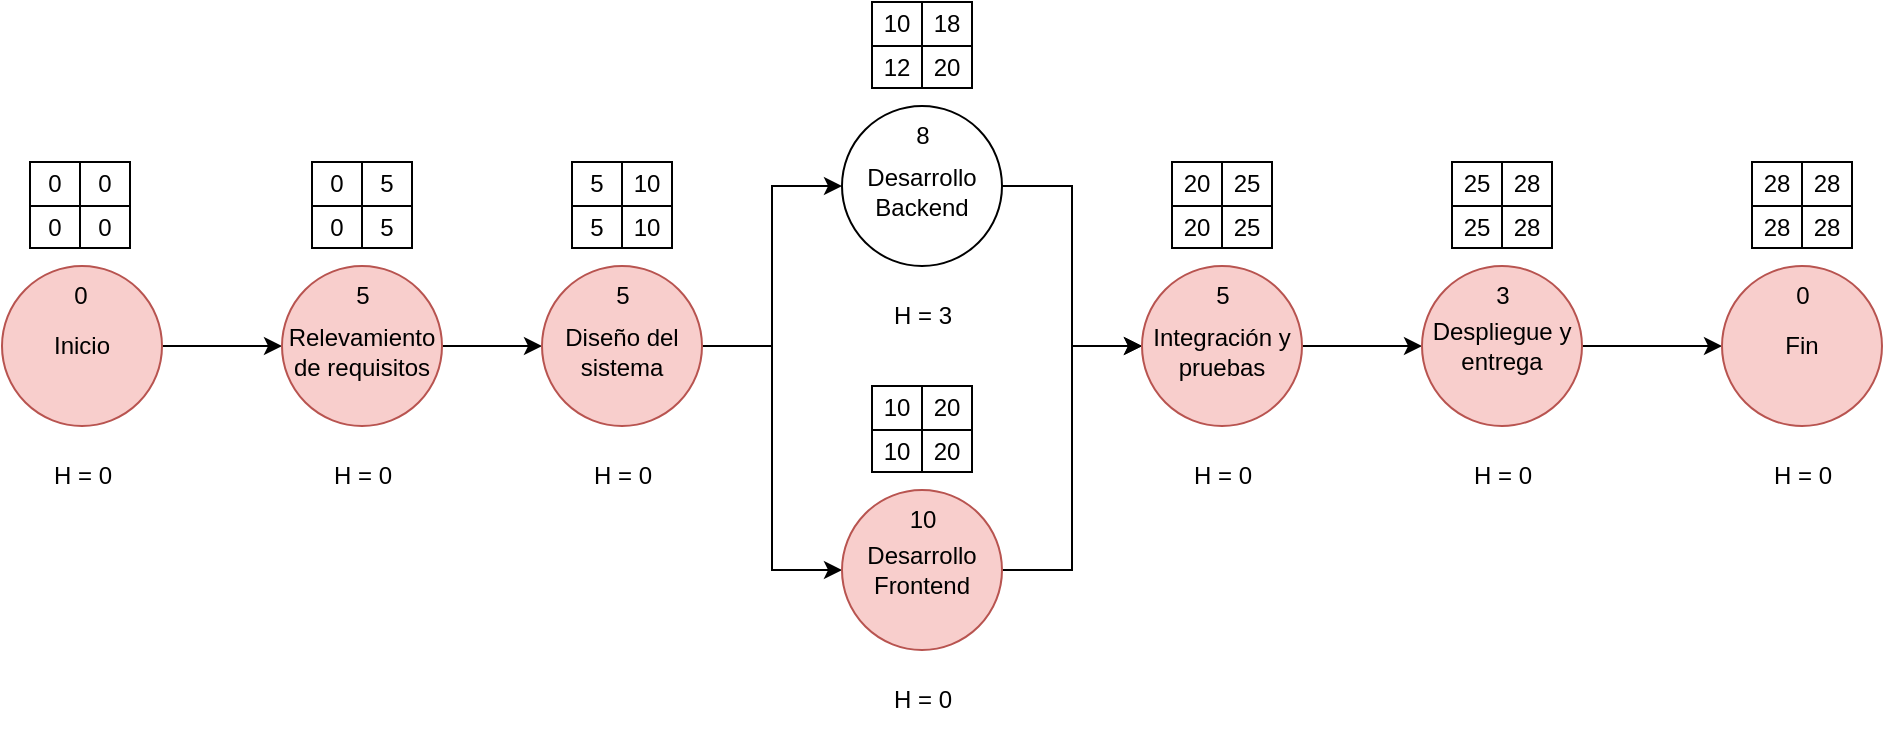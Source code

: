 <mxfile version="26.1.3">
  <diagram name="Página-1" id="-tOhjyL_yJZGno2pPbbm">
    <mxGraphModel dx="996" dy="565" grid="1" gridSize="10" guides="1" tooltips="1" connect="1" arrows="1" fold="1" page="1" pageScale="1" pageWidth="827" pageHeight="1169" math="0" shadow="0">
      <root>
        <mxCell id="0" />
        <mxCell id="1" parent="0" />
        <mxCell id="n-o4Zo6kkMExwMwv6lTT-141" style="edgeStyle=orthogonalEdgeStyle;rounded=0;orthogonalLoop=1;jettySize=auto;html=1;entryX=0;entryY=0.5;entryDx=0;entryDy=0;" edge="1" parent="1" source="n-o4Zo6kkMExwMwv6lTT-1" target="n-o4Zo6kkMExwMwv6lTT-2">
          <mxGeometry relative="1" as="geometry" />
        </mxCell>
        <mxCell id="n-o4Zo6kkMExwMwv6lTT-1" value="Inicio" style="ellipse;whiteSpace=wrap;html=1;aspect=fixed;fillColor=#f8cecc;strokeColor=#b85450;" vertex="1" parent="1">
          <mxGeometry x="80" y="200" width="80" height="80" as="geometry" />
        </mxCell>
        <mxCell id="n-o4Zo6kkMExwMwv6lTT-142" style="edgeStyle=orthogonalEdgeStyle;rounded=0;orthogonalLoop=1;jettySize=auto;html=1;" edge="1" parent="1" source="n-o4Zo6kkMExwMwv6lTT-2" target="n-o4Zo6kkMExwMwv6lTT-72">
          <mxGeometry relative="1" as="geometry" />
        </mxCell>
        <mxCell id="n-o4Zo6kkMExwMwv6lTT-2" value="&lt;table&gt;&lt;tbody&gt;&lt;tr&gt;&lt;td data-col-size=&quot;sm&quot; data-end=&quot;680&quot; data-start=&quot;675&quot;&gt;&lt;/td&gt;&lt;/tr&gt;&lt;/tbody&gt;&lt;/table&gt;&lt;table&gt;&lt;tbody&gt;&lt;tr&gt;&lt;td data-col-size=&quot;sm&quot; data-end=&quot;727&quot; data-start=&quot;680&quot;&gt;Relevamiento de requisitos&lt;/td&gt;&lt;/tr&gt;&lt;/tbody&gt;&lt;/table&gt;" style="ellipse;whiteSpace=wrap;html=1;aspect=fixed;fillColor=#f8cecc;strokeColor=#b85450;" vertex="1" parent="1">
          <mxGeometry x="220" y="200" width="80" height="80" as="geometry" />
        </mxCell>
        <mxCell id="n-o4Zo6kkMExwMwv6lTT-48" value="" style="childLayout=tableLayout;recursiveResize=0;shadow=0;fillColor=none;" vertex="1" parent="1">
          <mxGeometry x="94" y="148" width="50" height="43" as="geometry" />
        </mxCell>
        <mxCell id="n-o4Zo6kkMExwMwv6lTT-49" value="" style="shape=tableRow;horizontal=0;startSize=0;swimlaneHead=0;swimlaneBody=0;top=0;left=0;bottom=0;right=0;dropTarget=0;collapsible=0;recursiveResize=0;expand=0;fontStyle=0;fillColor=none;strokeColor=inherit;" vertex="1" parent="n-o4Zo6kkMExwMwv6lTT-48">
          <mxGeometry width="50" height="22" as="geometry" />
        </mxCell>
        <mxCell id="n-o4Zo6kkMExwMwv6lTT-50" value="0" style="connectable=0;recursiveResize=0;strokeColor=inherit;fillColor=none;align=center;whiteSpace=wrap;html=1;" vertex="1" parent="n-o4Zo6kkMExwMwv6lTT-49">
          <mxGeometry width="25" height="22" as="geometry">
            <mxRectangle width="25" height="22" as="alternateBounds" />
          </mxGeometry>
        </mxCell>
        <mxCell id="n-o4Zo6kkMExwMwv6lTT-51" value="0" style="connectable=0;recursiveResize=0;strokeColor=inherit;fillColor=none;align=center;whiteSpace=wrap;html=1;" vertex="1" parent="n-o4Zo6kkMExwMwv6lTT-49">
          <mxGeometry x="25" width="25" height="22" as="geometry">
            <mxRectangle width="25" height="22" as="alternateBounds" />
          </mxGeometry>
        </mxCell>
        <mxCell id="n-o4Zo6kkMExwMwv6lTT-53" style="shape=tableRow;horizontal=0;startSize=0;swimlaneHead=0;swimlaneBody=0;top=0;left=0;bottom=0;right=0;dropTarget=0;collapsible=0;recursiveResize=0;expand=0;fontStyle=0;fillColor=none;strokeColor=inherit;" vertex="1" parent="n-o4Zo6kkMExwMwv6lTT-48">
          <mxGeometry y="22" width="50" height="21" as="geometry" />
        </mxCell>
        <mxCell id="n-o4Zo6kkMExwMwv6lTT-54" value="0" style="connectable=0;recursiveResize=0;strokeColor=inherit;fillColor=none;align=center;whiteSpace=wrap;html=1;" vertex="1" parent="n-o4Zo6kkMExwMwv6lTT-53">
          <mxGeometry width="25" height="21" as="geometry">
            <mxRectangle width="25" height="21" as="alternateBounds" />
          </mxGeometry>
        </mxCell>
        <mxCell id="n-o4Zo6kkMExwMwv6lTT-55" value="0" style="connectable=0;recursiveResize=0;strokeColor=inherit;fillColor=none;align=center;whiteSpace=wrap;html=1;" vertex="1" parent="n-o4Zo6kkMExwMwv6lTT-53">
          <mxGeometry x="25" width="25" height="21" as="geometry">
            <mxRectangle width="25" height="21" as="alternateBounds" />
          </mxGeometry>
        </mxCell>
        <mxCell id="n-o4Zo6kkMExwMwv6lTT-65" value="" style="childLayout=tableLayout;recursiveResize=0;shadow=0;fillColor=none;" vertex="1" parent="1">
          <mxGeometry x="235" y="148" width="50" height="43" as="geometry" />
        </mxCell>
        <mxCell id="n-o4Zo6kkMExwMwv6lTT-66" value="" style="shape=tableRow;horizontal=0;startSize=0;swimlaneHead=0;swimlaneBody=0;top=0;left=0;bottom=0;right=0;dropTarget=0;collapsible=0;recursiveResize=0;expand=0;fontStyle=0;fillColor=none;strokeColor=inherit;" vertex="1" parent="n-o4Zo6kkMExwMwv6lTT-65">
          <mxGeometry width="50" height="22" as="geometry" />
        </mxCell>
        <mxCell id="n-o4Zo6kkMExwMwv6lTT-67" value="0" style="connectable=0;recursiveResize=0;strokeColor=inherit;fillColor=none;align=center;whiteSpace=wrap;html=1;" vertex="1" parent="n-o4Zo6kkMExwMwv6lTT-66">
          <mxGeometry width="25" height="22" as="geometry">
            <mxRectangle width="25" height="22" as="alternateBounds" />
          </mxGeometry>
        </mxCell>
        <mxCell id="n-o4Zo6kkMExwMwv6lTT-68" value="5" style="connectable=0;recursiveResize=0;strokeColor=inherit;fillColor=none;align=center;whiteSpace=wrap;html=1;" vertex="1" parent="n-o4Zo6kkMExwMwv6lTT-66">
          <mxGeometry x="25" width="25" height="22" as="geometry">
            <mxRectangle width="25" height="22" as="alternateBounds" />
          </mxGeometry>
        </mxCell>
        <mxCell id="n-o4Zo6kkMExwMwv6lTT-69" style="shape=tableRow;horizontal=0;startSize=0;swimlaneHead=0;swimlaneBody=0;top=0;left=0;bottom=0;right=0;dropTarget=0;collapsible=0;recursiveResize=0;expand=0;fontStyle=0;fillColor=none;strokeColor=inherit;" vertex="1" parent="n-o4Zo6kkMExwMwv6lTT-65">
          <mxGeometry y="22" width="50" height="21" as="geometry" />
        </mxCell>
        <mxCell id="n-o4Zo6kkMExwMwv6lTT-70" value="0" style="connectable=0;recursiveResize=0;strokeColor=inherit;fillColor=none;align=center;whiteSpace=wrap;html=1;" vertex="1" parent="n-o4Zo6kkMExwMwv6lTT-69">
          <mxGeometry width="25" height="21" as="geometry">
            <mxRectangle width="25" height="21" as="alternateBounds" />
          </mxGeometry>
        </mxCell>
        <mxCell id="n-o4Zo6kkMExwMwv6lTT-71" value="5" style="connectable=0;recursiveResize=0;strokeColor=inherit;fillColor=none;align=center;whiteSpace=wrap;html=1;" vertex="1" parent="n-o4Zo6kkMExwMwv6lTT-69">
          <mxGeometry x="25" width="25" height="21" as="geometry">
            <mxRectangle width="25" height="21" as="alternateBounds" />
          </mxGeometry>
        </mxCell>
        <mxCell id="n-o4Zo6kkMExwMwv6lTT-143" style="edgeStyle=orthogonalEdgeStyle;rounded=0;orthogonalLoop=1;jettySize=auto;html=1;" edge="1" parent="1" source="n-o4Zo6kkMExwMwv6lTT-72" target="n-o4Zo6kkMExwMwv6lTT-87">
          <mxGeometry relative="1" as="geometry" />
        </mxCell>
        <mxCell id="n-o4Zo6kkMExwMwv6lTT-144" style="edgeStyle=orthogonalEdgeStyle;rounded=0;orthogonalLoop=1;jettySize=auto;html=1;entryX=0;entryY=0.5;entryDx=0;entryDy=0;" edge="1" parent="1" source="n-o4Zo6kkMExwMwv6lTT-72" target="n-o4Zo6kkMExwMwv6lTT-97">
          <mxGeometry relative="1" as="geometry" />
        </mxCell>
        <mxCell id="n-o4Zo6kkMExwMwv6lTT-72" value="&lt;table&gt;&lt;tbody&gt;&lt;tr&gt;&lt;td data-col-size=&quot;sm&quot; data-end=&quot;784&quot; data-start=&quot;779&quot;&gt;&lt;/td&gt;&lt;/tr&gt;&lt;/tbody&gt;&lt;/table&gt;&lt;table&gt;&lt;tbody&gt;&lt;tr&gt;&lt;td data-col-size=&quot;sm&quot; data-end=&quot;831&quot; data-start=&quot;784&quot;&gt;Diseño del sistema&lt;/td&gt;&lt;/tr&gt;&lt;/tbody&gt;&lt;/table&gt;" style="ellipse;whiteSpace=wrap;html=1;aspect=fixed;fillColor=#f8cecc;strokeColor=#b85450;" vertex="1" parent="1">
          <mxGeometry x="350" y="200" width="80" height="80" as="geometry" />
        </mxCell>
        <mxCell id="n-o4Zo6kkMExwMwv6lTT-73" value="" style="childLayout=tableLayout;recursiveResize=0;shadow=0;fillColor=none;" vertex="1" parent="1">
          <mxGeometry x="365" y="148" width="50" height="43" as="geometry" />
        </mxCell>
        <mxCell id="n-o4Zo6kkMExwMwv6lTT-74" value="" style="shape=tableRow;horizontal=0;startSize=0;swimlaneHead=0;swimlaneBody=0;top=0;left=0;bottom=0;right=0;dropTarget=0;collapsible=0;recursiveResize=0;expand=0;fontStyle=0;fillColor=none;strokeColor=inherit;" vertex="1" parent="n-o4Zo6kkMExwMwv6lTT-73">
          <mxGeometry width="50" height="22" as="geometry" />
        </mxCell>
        <mxCell id="n-o4Zo6kkMExwMwv6lTT-75" value="5" style="connectable=0;recursiveResize=0;strokeColor=inherit;fillColor=none;align=center;whiteSpace=wrap;html=1;" vertex="1" parent="n-o4Zo6kkMExwMwv6lTT-74">
          <mxGeometry width="25" height="22" as="geometry">
            <mxRectangle width="25" height="22" as="alternateBounds" />
          </mxGeometry>
        </mxCell>
        <mxCell id="n-o4Zo6kkMExwMwv6lTT-76" value="10" style="connectable=0;recursiveResize=0;strokeColor=inherit;fillColor=none;align=center;whiteSpace=wrap;html=1;" vertex="1" parent="n-o4Zo6kkMExwMwv6lTT-74">
          <mxGeometry x="25" width="25" height="22" as="geometry">
            <mxRectangle width="25" height="22" as="alternateBounds" />
          </mxGeometry>
        </mxCell>
        <mxCell id="n-o4Zo6kkMExwMwv6lTT-77" style="shape=tableRow;horizontal=0;startSize=0;swimlaneHead=0;swimlaneBody=0;top=0;left=0;bottom=0;right=0;dropTarget=0;collapsible=0;recursiveResize=0;expand=0;fontStyle=0;fillColor=none;strokeColor=inherit;" vertex="1" parent="n-o4Zo6kkMExwMwv6lTT-73">
          <mxGeometry y="22" width="50" height="21" as="geometry" />
        </mxCell>
        <mxCell id="n-o4Zo6kkMExwMwv6lTT-78" value="5" style="connectable=0;recursiveResize=0;strokeColor=inherit;fillColor=none;align=center;whiteSpace=wrap;html=1;" vertex="1" parent="n-o4Zo6kkMExwMwv6lTT-77">
          <mxGeometry width="25" height="21" as="geometry">
            <mxRectangle width="25" height="21" as="alternateBounds" />
          </mxGeometry>
        </mxCell>
        <mxCell id="n-o4Zo6kkMExwMwv6lTT-79" value="10" style="connectable=0;recursiveResize=0;strokeColor=inherit;fillColor=none;align=center;whiteSpace=wrap;html=1;" vertex="1" parent="n-o4Zo6kkMExwMwv6lTT-77">
          <mxGeometry x="25" width="25" height="21" as="geometry">
            <mxRectangle width="25" height="21" as="alternateBounds" />
          </mxGeometry>
        </mxCell>
        <mxCell id="n-o4Zo6kkMExwMwv6lTT-80" value="0" style="text;html=1;align=center;verticalAlign=middle;resizable=0;points=[];autosize=1;strokeColor=none;fillColor=none;" vertex="1" parent="1">
          <mxGeometry x="104" y="200" width="30" height="30" as="geometry" />
        </mxCell>
        <mxCell id="n-o4Zo6kkMExwMwv6lTT-81" value="5" style="text;html=1;align=center;verticalAlign=middle;resizable=0;points=[];autosize=1;strokeColor=none;fillColor=none;" vertex="1" parent="1">
          <mxGeometry x="245" y="200" width="30" height="30" as="geometry" />
        </mxCell>
        <mxCell id="n-o4Zo6kkMExwMwv6lTT-82" value="5" style="text;html=1;align=center;verticalAlign=middle;resizable=0;points=[];autosize=1;strokeColor=none;fillColor=none;" vertex="1" parent="1">
          <mxGeometry x="375" y="200" width="30" height="30" as="geometry" />
        </mxCell>
        <mxCell id="n-o4Zo6kkMExwMwv6lTT-84" value="H = 0" style="text;html=1;align=center;verticalAlign=middle;resizable=0;points=[];autosize=1;strokeColor=none;fillColor=none;" vertex="1" parent="1">
          <mxGeometry x="95" y="290" width="50" height="30" as="geometry" />
        </mxCell>
        <mxCell id="n-o4Zo6kkMExwMwv6lTT-85" value="H = 0" style="text;html=1;align=center;verticalAlign=middle;resizable=0;points=[];autosize=1;strokeColor=none;fillColor=none;" vertex="1" parent="1">
          <mxGeometry x="365" y="290" width="50" height="30" as="geometry" />
        </mxCell>
        <mxCell id="n-o4Zo6kkMExwMwv6lTT-86" value="H = 0" style="text;html=1;align=center;verticalAlign=middle;resizable=0;points=[];autosize=1;strokeColor=none;fillColor=none;" vertex="1" parent="1">
          <mxGeometry x="235" y="290" width="50" height="30" as="geometry" />
        </mxCell>
        <mxCell id="n-o4Zo6kkMExwMwv6lTT-146" style="edgeStyle=orthogonalEdgeStyle;rounded=0;orthogonalLoop=1;jettySize=auto;html=1;entryX=0;entryY=0.5;entryDx=0;entryDy=0;" edge="1" parent="1" source="n-o4Zo6kkMExwMwv6lTT-87" target="n-o4Zo6kkMExwMwv6lTT-107">
          <mxGeometry relative="1" as="geometry" />
        </mxCell>
        <mxCell id="n-o4Zo6kkMExwMwv6lTT-87" value="&lt;table&gt;&lt;tbody&gt;&lt;tr&gt;&lt;td data-col-size=&quot;sm&quot; data-end=&quot;888&quot; data-start=&quot;883&quot;&gt;&lt;/td&gt;&lt;/tr&gt;&lt;/tbody&gt;&lt;/table&gt;&lt;table&gt;&lt;tbody&gt;&lt;tr&gt;&lt;td data-col-size=&quot;sm&quot; data-end=&quot;935&quot; data-start=&quot;888&quot;&gt;Desarrollo Backend&lt;/td&gt;&lt;/tr&gt;&lt;/tbody&gt;&lt;/table&gt;" style="ellipse;whiteSpace=wrap;html=1;aspect=fixed;" vertex="1" parent="1">
          <mxGeometry x="500" y="120" width="80" height="80" as="geometry" />
        </mxCell>
        <mxCell id="n-o4Zo6kkMExwMwv6lTT-88" value="" style="childLayout=tableLayout;recursiveResize=0;shadow=0;fillColor=none;" vertex="1" parent="1">
          <mxGeometry x="515" y="68" width="50" height="43" as="geometry" />
        </mxCell>
        <mxCell id="n-o4Zo6kkMExwMwv6lTT-89" value="" style="shape=tableRow;horizontal=0;startSize=0;swimlaneHead=0;swimlaneBody=0;top=0;left=0;bottom=0;right=0;dropTarget=0;collapsible=0;recursiveResize=0;expand=0;fontStyle=0;fillColor=none;strokeColor=inherit;" vertex="1" parent="n-o4Zo6kkMExwMwv6lTT-88">
          <mxGeometry width="50" height="22" as="geometry" />
        </mxCell>
        <mxCell id="n-o4Zo6kkMExwMwv6lTT-90" value="10" style="connectable=0;recursiveResize=0;strokeColor=inherit;fillColor=none;align=center;whiteSpace=wrap;html=1;" vertex="1" parent="n-o4Zo6kkMExwMwv6lTT-89">
          <mxGeometry width="25" height="22" as="geometry">
            <mxRectangle width="25" height="22" as="alternateBounds" />
          </mxGeometry>
        </mxCell>
        <mxCell id="n-o4Zo6kkMExwMwv6lTT-91" value="18" style="connectable=0;recursiveResize=0;strokeColor=inherit;fillColor=none;align=center;whiteSpace=wrap;html=1;" vertex="1" parent="n-o4Zo6kkMExwMwv6lTT-89">
          <mxGeometry x="25" width="25" height="22" as="geometry">
            <mxRectangle width="25" height="22" as="alternateBounds" />
          </mxGeometry>
        </mxCell>
        <mxCell id="n-o4Zo6kkMExwMwv6lTT-92" style="shape=tableRow;horizontal=0;startSize=0;swimlaneHead=0;swimlaneBody=0;top=0;left=0;bottom=0;right=0;dropTarget=0;collapsible=0;recursiveResize=0;expand=0;fontStyle=0;fillColor=none;strokeColor=inherit;" vertex="1" parent="n-o4Zo6kkMExwMwv6lTT-88">
          <mxGeometry y="22" width="50" height="21" as="geometry" />
        </mxCell>
        <mxCell id="n-o4Zo6kkMExwMwv6lTT-93" value="12" style="connectable=0;recursiveResize=0;strokeColor=inherit;fillColor=none;align=center;whiteSpace=wrap;html=1;" vertex="1" parent="n-o4Zo6kkMExwMwv6lTT-92">
          <mxGeometry width="25" height="21" as="geometry">
            <mxRectangle width="25" height="21" as="alternateBounds" />
          </mxGeometry>
        </mxCell>
        <mxCell id="n-o4Zo6kkMExwMwv6lTT-94" value="20" style="connectable=0;recursiveResize=0;strokeColor=inherit;fillColor=none;align=center;whiteSpace=wrap;html=1;" vertex="1" parent="n-o4Zo6kkMExwMwv6lTT-92">
          <mxGeometry x="25" width="25" height="21" as="geometry">
            <mxRectangle width="25" height="21" as="alternateBounds" />
          </mxGeometry>
        </mxCell>
        <mxCell id="n-o4Zo6kkMExwMwv6lTT-95" value="8" style="text;html=1;align=center;verticalAlign=middle;resizable=0;points=[];autosize=1;strokeColor=none;fillColor=none;" vertex="1" parent="1">
          <mxGeometry x="525" y="120" width="30" height="30" as="geometry" />
        </mxCell>
        <mxCell id="n-o4Zo6kkMExwMwv6lTT-96" value="H = 3" style="text;html=1;align=center;verticalAlign=middle;resizable=0;points=[];autosize=1;strokeColor=none;fillColor=none;" vertex="1" parent="1">
          <mxGeometry x="515" y="210" width="50" height="30" as="geometry" />
        </mxCell>
        <mxCell id="n-o4Zo6kkMExwMwv6lTT-145" style="edgeStyle=orthogonalEdgeStyle;rounded=0;orthogonalLoop=1;jettySize=auto;html=1;entryX=0;entryY=0.5;entryDx=0;entryDy=0;" edge="1" parent="1" source="n-o4Zo6kkMExwMwv6lTT-97" target="n-o4Zo6kkMExwMwv6lTT-107">
          <mxGeometry relative="1" as="geometry" />
        </mxCell>
        <mxCell id="n-o4Zo6kkMExwMwv6lTT-97" value="Desarrollo Frontend" style="ellipse;whiteSpace=wrap;html=1;aspect=fixed;fillColor=#f8cecc;strokeColor=#b85450;" vertex="1" parent="1">
          <mxGeometry x="500" y="312" width="80" height="80" as="geometry" />
        </mxCell>
        <mxCell id="n-o4Zo6kkMExwMwv6lTT-98" value="" style="childLayout=tableLayout;recursiveResize=0;shadow=0;fillColor=none;" vertex="1" parent="1">
          <mxGeometry x="515" y="260" width="50" height="43" as="geometry" />
        </mxCell>
        <mxCell id="n-o4Zo6kkMExwMwv6lTT-99" value="" style="shape=tableRow;horizontal=0;startSize=0;swimlaneHead=0;swimlaneBody=0;top=0;left=0;bottom=0;right=0;dropTarget=0;collapsible=0;recursiveResize=0;expand=0;fontStyle=0;fillColor=none;strokeColor=inherit;" vertex="1" parent="n-o4Zo6kkMExwMwv6lTT-98">
          <mxGeometry width="50" height="22" as="geometry" />
        </mxCell>
        <mxCell id="n-o4Zo6kkMExwMwv6lTT-100" value="10" style="connectable=0;recursiveResize=0;strokeColor=inherit;fillColor=none;align=center;whiteSpace=wrap;html=1;" vertex="1" parent="n-o4Zo6kkMExwMwv6lTT-99">
          <mxGeometry width="25" height="22" as="geometry">
            <mxRectangle width="25" height="22" as="alternateBounds" />
          </mxGeometry>
        </mxCell>
        <mxCell id="n-o4Zo6kkMExwMwv6lTT-101" value="20" style="connectable=0;recursiveResize=0;strokeColor=inherit;fillColor=none;align=center;whiteSpace=wrap;html=1;" vertex="1" parent="n-o4Zo6kkMExwMwv6lTT-99">
          <mxGeometry x="25" width="25" height="22" as="geometry">
            <mxRectangle width="25" height="22" as="alternateBounds" />
          </mxGeometry>
        </mxCell>
        <mxCell id="n-o4Zo6kkMExwMwv6lTT-102" style="shape=tableRow;horizontal=0;startSize=0;swimlaneHead=0;swimlaneBody=0;top=0;left=0;bottom=0;right=0;dropTarget=0;collapsible=0;recursiveResize=0;expand=0;fontStyle=0;fillColor=none;strokeColor=inherit;" vertex="1" parent="n-o4Zo6kkMExwMwv6lTT-98">
          <mxGeometry y="22" width="50" height="21" as="geometry" />
        </mxCell>
        <mxCell id="n-o4Zo6kkMExwMwv6lTT-103" value="10" style="connectable=0;recursiveResize=0;strokeColor=inherit;fillColor=none;align=center;whiteSpace=wrap;html=1;" vertex="1" parent="n-o4Zo6kkMExwMwv6lTT-102">
          <mxGeometry width="25" height="21" as="geometry">
            <mxRectangle width="25" height="21" as="alternateBounds" />
          </mxGeometry>
        </mxCell>
        <mxCell id="n-o4Zo6kkMExwMwv6lTT-104" value="20" style="connectable=0;recursiveResize=0;strokeColor=inherit;fillColor=none;align=center;whiteSpace=wrap;html=1;" vertex="1" parent="n-o4Zo6kkMExwMwv6lTT-102">
          <mxGeometry x="25" width="25" height="21" as="geometry">
            <mxRectangle width="25" height="21" as="alternateBounds" />
          </mxGeometry>
        </mxCell>
        <mxCell id="n-o4Zo6kkMExwMwv6lTT-105" value="10" style="text;html=1;align=center;verticalAlign=middle;resizable=0;points=[];autosize=1;strokeColor=none;fillColor=none;" vertex="1" parent="1">
          <mxGeometry x="520" y="312" width="40" height="30" as="geometry" />
        </mxCell>
        <mxCell id="n-o4Zo6kkMExwMwv6lTT-106" value="H = 0" style="text;html=1;align=center;verticalAlign=middle;resizable=0;points=[];autosize=1;strokeColor=none;fillColor=none;" vertex="1" parent="1">
          <mxGeometry x="515" y="402" width="50" height="30" as="geometry" />
        </mxCell>
        <mxCell id="n-o4Zo6kkMExwMwv6lTT-148" style="edgeStyle=orthogonalEdgeStyle;rounded=0;orthogonalLoop=1;jettySize=auto;html=1;entryX=0;entryY=0.5;entryDx=0;entryDy=0;" edge="1" parent="1" source="n-o4Zo6kkMExwMwv6lTT-107" target="n-o4Zo6kkMExwMwv6lTT-117">
          <mxGeometry relative="1" as="geometry" />
        </mxCell>
        <mxCell id="n-o4Zo6kkMExwMwv6lTT-107" value="&lt;table&gt;&lt;tbody&gt;&lt;tr&gt;&lt;td data-col-size=&quot;sm&quot; data-end=&quot;1096&quot; data-start=&quot;1091&quot;&gt;&lt;/td&gt;&lt;/tr&gt;&lt;/tbody&gt;&lt;/table&gt;&lt;table&gt;&lt;tbody&gt;&lt;tr&gt;&lt;td data-col-size=&quot;sm&quot; data-end=&quot;1143&quot; data-start=&quot;1096&quot;&gt;Integración y pruebas&lt;/td&gt;&lt;/tr&gt;&lt;/tbody&gt;&lt;/table&gt;" style="ellipse;whiteSpace=wrap;html=1;aspect=fixed;fillColor=#f8cecc;strokeColor=#b85450;" vertex="1" parent="1">
          <mxGeometry x="650" y="200" width="80" height="80" as="geometry" />
        </mxCell>
        <mxCell id="n-o4Zo6kkMExwMwv6lTT-108" value="" style="childLayout=tableLayout;recursiveResize=0;shadow=0;fillColor=none;" vertex="1" parent="1">
          <mxGeometry x="665" y="148" width="50" height="43" as="geometry" />
        </mxCell>
        <mxCell id="n-o4Zo6kkMExwMwv6lTT-109" value="" style="shape=tableRow;horizontal=0;startSize=0;swimlaneHead=0;swimlaneBody=0;top=0;left=0;bottom=0;right=0;dropTarget=0;collapsible=0;recursiveResize=0;expand=0;fontStyle=0;fillColor=none;strokeColor=inherit;" vertex="1" parent="n-o4Zo6kkMExwMwv6lTT-108">
          <mxGeometry width="50" height="22" as="geometry" />
        </mxCell>
        <mxCell id="n-o4Zo6kkMExwMwv6lTT-110" value="20" style="connectable=0;recursiveResize=0;strokeColor=inherit;fillColor=none;align=center;whiteSpace=wrap;html=1;" vertex="1" parent="n-o4Zo6kkMExwMwv6lTT-109">
          <mxGeometry width="25" height="22" as="geometry">
            <mxRectangle width="25" height="22" as="alternateBounds" />
          </mxGeometry>
        </mxCell>
        <mxCell id="n-o4Zo6kkMExwMwv6lTT-111" value="25" style="connectable=0;recursiveResize=0;strokeColor=inherit;fillColor=none;align=center;whiteSpace=wrap;html=1;" vertex="1" parent="n-o4Zo6kkMExwMwv6lTT-109">
          <mxGeometry x="25" width="25" height="22" as="geometry">
            <mxRectangle width="25" height="22" as="alternateBounds" />
          </mxGeometry>
        </mxCell>
        <mxCell id="n-o4Zo6kkMExwMwv6lTT-112" style="shape=tableRow;horizontal=0;startSize=0;swimlaneHead=0;swimlaneBody=0;top=0;left=0;bottom=0;right=0;dropTarget=0;collapsible=0;recursiveResize=0;expand=0;fontStyle=0;fillColor=none;strokeColor=inherit;" vertex="1" parent="n-o4Zo6kkMExwMwv6lTT-108">
          <mxGeometry y="22" width="50" height="21" as="geometry" />
        </mxCell>
        <mxCell id="n-o4Zo6kkMExwMwv6lTT-113" value="20" style="connectable=0;recursiveResize=0;strokeColor=inherit;fillColor=none;align=center;whiteSpace=wrap;html=1;" vertex="1" parent="n-o4Zo6kkMExwMwv6lTT-112">
          <mxGeometry width="25" height="21" as="geometry">
            <mxRectangle width="25" height="21" as="alternateBounds" />
          </mxGeometry>
        </mxCell>
        <mxCell id="n-o4Zo6kkMExwMwv6lTT-114" value="25" style="connectable=0;recursiveResize=0;strokeColor=inherit;fillColor=none;align=center;whiteSpace=wrap;html=1;" vertex="1" parent="n-o4Zo6kkMExwMwv6lTT-112">
          <mxGeometry x="25" width="25" height="21" as="geometry">
            <mxRectangle width="25" height="21" as="alternateBounds" />
          </mxGeometry>
        </mxCell>
        <mxCell id="n-o4Zo6kkMExwMwv6lTT-115" value="5" style="text;html=1;align=center;verticalAlign=middle;resizable=0;points=[];autosize=1;strokeColor=none;fillColor=none;" vertex="1" parent="1">
          <mxGeometry x="675" y="200" width="30" height="30" as="geometry" />
        </mxCell>
        <mxCell id="n-o4Zo6kkMExwMwv6lTT-116" value="H = 0" style="text;html=1;align=center;verticalAlign=middle;resizable=0;points=[];autosize=1;strokeColor=none;fillColor=none;" vertex="1" parent="1">
          <mxGeometry x="665" y="290" width="50" height="30" as="geometry" />
        </mxCell>
        <mxCell id="n-o4Zo6kkMExwMwv6lTT-149" style="edgeStyle=orthogonalEdgeStyle;rounded=0;orthogonalLoop=1;jettySize=auto;html=1;" edge="1" parent="1" source="n-o4Zo6kkMExwMwv6lTT-117" target="n-o4Zo6kkMExwMwv6lTT-127">
          <mxGeometry relative="1" as="geometry" />
        </mxCell>
        <mxCell id="n-o4Zo6kkMExwMwv6lTT-117" value="Despliegue y entrega" style="ellipse;whiteSpace=wrap;html=1;aspect=fixed;fillColor=#f8cecc;strokeColor=#b85450;" vertex="1" parent="1">
          <mxGeometry x="790" y="200" width="80" height="80" as="geometry" />
        </mxCell>
        <mxCell id="n-o4Zo6kkMExwMwv6lTT-118" value="" style="childLayout=tableLayout;recursiveResize=0;shadow=0;fillColor=none;" vertex="1" parent="1">
          <mxGeometry x="805" y="148" width="50" height="43" as="geometry" />
        </mxCell>
        <mxCell id="n-o4Zo6kkMExwMwv6lTT-119" value="" style="shape=tableRow;horizontal=0;startSize=0;swimlaneHead=0;swimlaneBody=0;top=0;left=0;bottom=0;right=0;dropTarget=0;collapsible=0;recursiveResize=0;expand=0;fontStyle=0;fillColor=none;strokeColor=inherit;" vertex="1" parent="n-o4Zo6kkMExwMwv6lTT-118">
          <mxGeometry width="50" height="22" as="geometry" />
        </mxCell>
        <mxCell id="n-o4Zo6kkMExwMwv6lTT-120" value="25" style="connectable=0;recursiveResize=0;strokeColor=inherit;fillColor=none;align=center;whiteSpace=wrap;html=1;" vertex="1" parent="n-o4Zo6kkMExwMwv6lTT-119">
          <mxGeometry width="25" height="22" as="geometry">
            <mxRectangle width="25" height="22" as="alternateBounds" />
          </mxGeometry>
        </mxCell>
        <mxCell id="n-o4Zo6kkMExwMwv6lTT-121" value="28" style="connectable=0;recursiveResize=0;strokeColor=inherit;fillColor=none;align=center;whiteSpace=wrap;html=1;" vertex="1" parent="n-o4Zo6kkMExwMwv6lTT-119">
          <mxGeometry x="25" width="25" height="22" as="geometry">
            <mxRectangle width="25" height="22" as="alternateBounds" />
          </mxGeometry>
        </mxCell>
        <mxCell id="n-o4Zo6kkMExwMwv6lTT-122" style="shape=tableRow;horizontal=0;startSize=0;swimlaneHead=0;swimlaneBody=0;top=0;left=0;bottom=0;right=0;dropTarget=0;collapsible=0;recursiveResize=0;expand=0;fontStyle=0;fillColor=none;strokeColor=inherit;" vertex="1" parent="n-o4Zo6kkMExwMwv6lTT-118">
          <mxGeometry y="22" width="50" height="21" as="geometry" />
        </mxCell>
        <mxCell id="n-o4Zo6kkMExwMwv6lTT-123" value="25" style="connectable=0;recursiveResize=0;strokeColor=inherit;fillColor=none;align=center;whiteSpace=wrap;html=1;" vertex="1" parent="n-o4Zo6kkMExwMwv6lTT-122">
          <mxGeometry width="25" height="21" as="geometry">
            <mxRectangle width="25" height="21" as="alternateBounds" />
          </mxGeometry>
        </mxCell>
        <mxCell id="n-o4Zo6kkMExwMwv6lTT-124" value="28" style="connectable=0;recursiveResize=0;strokeColor=inherit;fillColor=none;align=center;whiteSpace=wrap;html=1;" vertex="1" parent="n-o4Zo6kkMExwMwv6lTT-122">
          <mxGeometry x="25" width="25" height="21" as="geometry">
            <mxRectangle width="25" height="21" as="alternateBounds" />
          </mxGeometry>
        </mxCell>
        <mxCell id="n-o4Zo6kkMExwMwv6lTT-125" value="3" style="text;html=1;align=center;verticalAlign=middle;resizable=0;points=[];autosize=1;strokeColor=none;fillColor=none;" vertex="1" parent="1">
          <mxGeometry x="815" y="200" width="30" height="30" as="geometry" />
        </mxCell>
        <mxCell id="n-o4Zo6kkMExwMwv6lTT-126" value="H = 0" style="text;html=1;align=center;verticalAlign=middle;resizable=0;points=[];autosize=1;strokeColor=none;fillColor=none;" vertex="1" parent="1">
          <mxGeometry x="805" y="290" width="50" height="30" as="geometry" />
        </mxCell>
        <mxCell id="n-o4Zo6kkMExwMwv6lTT-127" value="Fin" style="ellipse;whiteSpace=wrap;html=1;aspect=fixed;fillColor=#f8cecc;strokeColor=#b85450;" vertex="1" parent="1">
          <mxGeometry x="940" y="200" width="80" height="80" as="geometry" />
        </mxCell>
        <mxCell id="n-o4Zo6kkMExwMwv6lTT-128" value="" style="childLayout=tableLayout;recursiveResize=0;shadow=0;fillColor=none;" vertex="1" parent="1">
          <mxGeometry x="955" y="148" width="50" height="43" as="geometry" />
        </mxCell>
        <mxCell id="n-o4Zo6kkMExwMwv6lTT-129" value="" style="shape=tableRow;horizontal=0;startSize=0;swimlaneHead=0;swimlaneBody=0;top=0;left=0;bottom=0;right=0;dropTarget=0;collapsible=0;recursiveResize=0;expand=0;fontStyle=0;fillColor=none;strokeColor=inherit;" vertex="1" parent="n-o4Zo6kkMExwMwv6lTT-128">
          <mxGeometry width="50" height="22" as="geometry" />
        </mxCell>
        <mxCell id="n-o4Zo6kkMExwMwv6lTT-130" value="28" style="connectable=0;recursiveResize=0;strokeColor=inherit;fillColor=none;align=center;whiteSpace=wrap;html=1;" vertex="1" parent="n-o4Zo6kkMExwMwv6lTT-129">
          <mxGeometry width="25" height="22" as="geometry">
            <mxRectangle width="25" height="22" as="alternateBounds" />
          </mxGeometry>
        </mxCell>
        <mxCell id="n-o4Zo6kkMExwMwv6lTT-131" value="28" style="connectable=0;recursiveResize=0;strokeColor=inherit;fillColor=none;align=center;whiteSpace=wrap;html=1;" vertex="1" parent="n-o4Zo6kkMExwMwv6lTT-129">
          <mxGeometry x="25" width="25" height="22" as="geometry">
            <mxRectangle width="25" height="22" as="alternateBounds" />
          </mxGeometry>
        </mxCell>
        <mxCell id="n-o4Zo6kkMExwMwv6lTT-132" style="shape=tableRow;horizontal=0;startSize=0;swimlaneHead=0;swimlaneBody=0;top=0;left=0;bottom=0;right=0;dropTarget=0;collapsible=0;recursiveResize=0;expand=0;fontStyle=0;fillColor=none;strokeColor=inherit;" vertex="1" parent="n-o4Zo6kkMExwMwv6lTT-128">
          <mxGeometry y="22" width="50" height="21" as="geometry" />
        </mxCell>
        <mxCell id="n-o4Zo6kkMExwMwv6lTT-133" value="28" style="connectable=0;recursiveResize=0;strokeColor=inherit;fillColor=none;align=center;whiteSpace=wrap;html=1;" vertex="1" parent="n-o4Zo6kkMExwMwv6lTT-132">
          <mxGeometry width="25" height="21" as="geometry">
            <mxRectangle width="25" height="21" as="alternateBounds" />
          </mxGeometry>
        </mxCell>
        <mxCell id="n-o4Zo6kkMExwMwv6lTT-134" value="28" style="connectable=0;recursiveResize=0;strokeColor=inherit;fillColor=none;align=center;whiteSpace=wrap;html=1;" vertex="1" parent="n-o4Zo6kkMExwMwv6lTT-132">
          <mxGeometry x="25" width="25" height="21" as="geometry">
            <mxRectangle width="25" height="21" as="alternateBounds" />
          </mxGeometry>
        </mxCell>
        <mxCell id="n-o4Zo6kkMExwMwv6lTT-135" value="0" style="text;html=1;align=center;verticalAlign=middle;resizable=0;points=[];autosize=1;strokeColor=none;fillColor=none;" vertex="1" parent="1">
          <mxGeometry x="965" y="200" width="30" height="30" as="geometry" />
        </mxCell>
        <mxCell id="n-o4Zo6kkMExwMwv6lTT-136" value="H = 0" style="text;html=1;align=center;verticalAlign=middle;resizable=0;points=[];autosize=1;strokeColor=none;fillColor=none;" vertex="1" parent="1">
          <mxGeometry x="955" y="290" width="50" height="30" as="geometry" />
        </mxCell>
      </root>
    </mxGraphModel>
  </diagram>
</mxfile>
